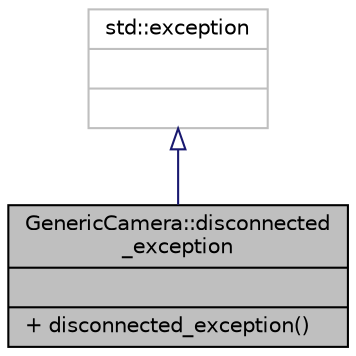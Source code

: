 digraph "GenericCamera::disconnected_exception"
{
 // INTERACTIVE_SVG=YES
 // LATEX_PDF_SIZE
  edge [fontname="Helvetica",fontsize="10",labelfontname="Helvetica",labelfontsize="10"];
  node [fontname="Helvetica",fontsize="10",shape=record];
  Node1 [label="{GenericCamera::disconnected\l_exception\n||+ disconnected_exception()\l}",height=0.2,width=0.4,color="black", fillcolor="grey75", style="filled", fontcolor="black",tooltip="Exception if device is is disconnected Exception specificly for device disconnection,..."];
  Node2 -> Node1 [dir="back",color="midnightblue",fontsize="10",style="solid",arrowtail="onormal",fontname="Helvetica"];
  Node2 [label="{std::exception\n||}",height=0.2,width=0.4,color="grey75", fillcolor="white", style="filled",tooltip=" "];
}
